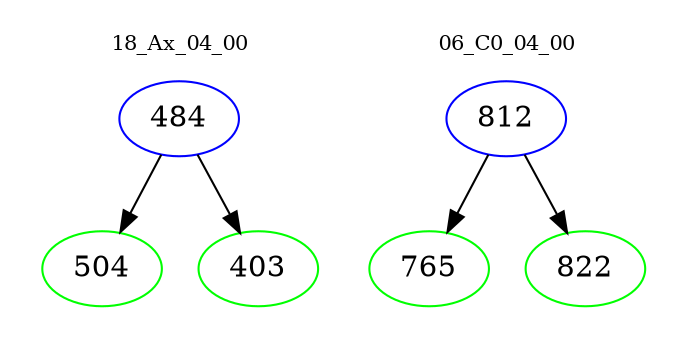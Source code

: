digraph{
subgraph cluster_0 {
color = white
label = "18_Ax_04_00";
fontsize=10;
T0_484 [label="484", color="blue"]
T0_484 -> T0_504 [color="black"]
T0_504 [label="504", color="green"]
T0_484 -> T0_403 [color="black"]
T0_403 [label="403", color="green"]
}
subgraph cluster_1 {
color = white
label = "06_C0_04_00";
fontsize=10;
T1_812 [label="812", color="blue"]
T1_812 -> T1_765 [color="black"]
T1_765 [label="765", color="green"]
T1_812 -> T1_822 [color="black"]
T1_822 [label="822", color="green"]
}
}
